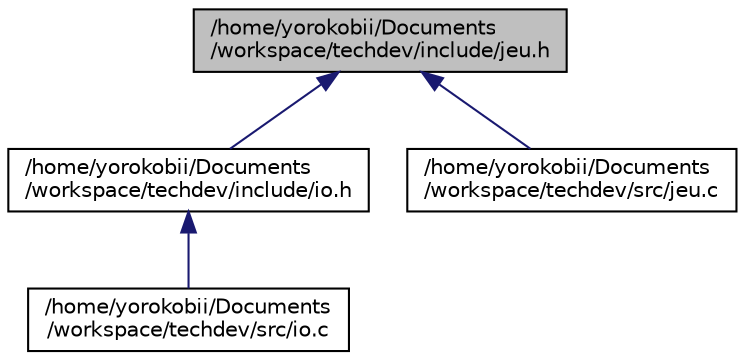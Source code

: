 digraph "/home/yorokobii/Documents/workspace/techdev/include/jeu.h"
{
  edge [fontname="Helvetica",fontsize="10",labelfontname="Helvetica",labelfontsize="10"];
  node [fontname="Helvetica",fontsize="10",shape=record];
  Node1 [label="/home/yorokobii/Documents\l/workspace/techdev/include/jeu.h",height=0.2,width=0.4,color="black", fillcolor="grey75", style="filled", fontcolor="black"];
  Node1 -> Node2 [dir="back",color="midnightblue",fontsize="10",style="solid",fontname="Helvetica"];
  Node2 [label="/home/yorokobii/Documents\l/workspace/techdev/include/io.h",height=0.2,width=0.4,color="black", fillcolor="white", style="filled",URL="$io_8h.html"];
  Node2 -> Node3 [dir="back",color="midnightblue",fontsize="10",style="solid",fontname="Helvetica"];
  Node3 [label="/home/yorokobii/Documents\l/workspace/techdev/src/io.c",height=0.2,width=0.4,color="black", fillcolor="white", style="filled",URL="$io_8c.html"];
  Node1 -> Node4 [dir="back",color="midnightblue",fontsize="10",style="solid",fontname="Helvetica"];
  Node4 [label="/home/yorokobii/Documents\l/workspace/techdev/src/jeu.c",height=0.2,width=0.4,color="black", fillcolor="white", style="filled",URL="$jeu_8c.html"];
}
